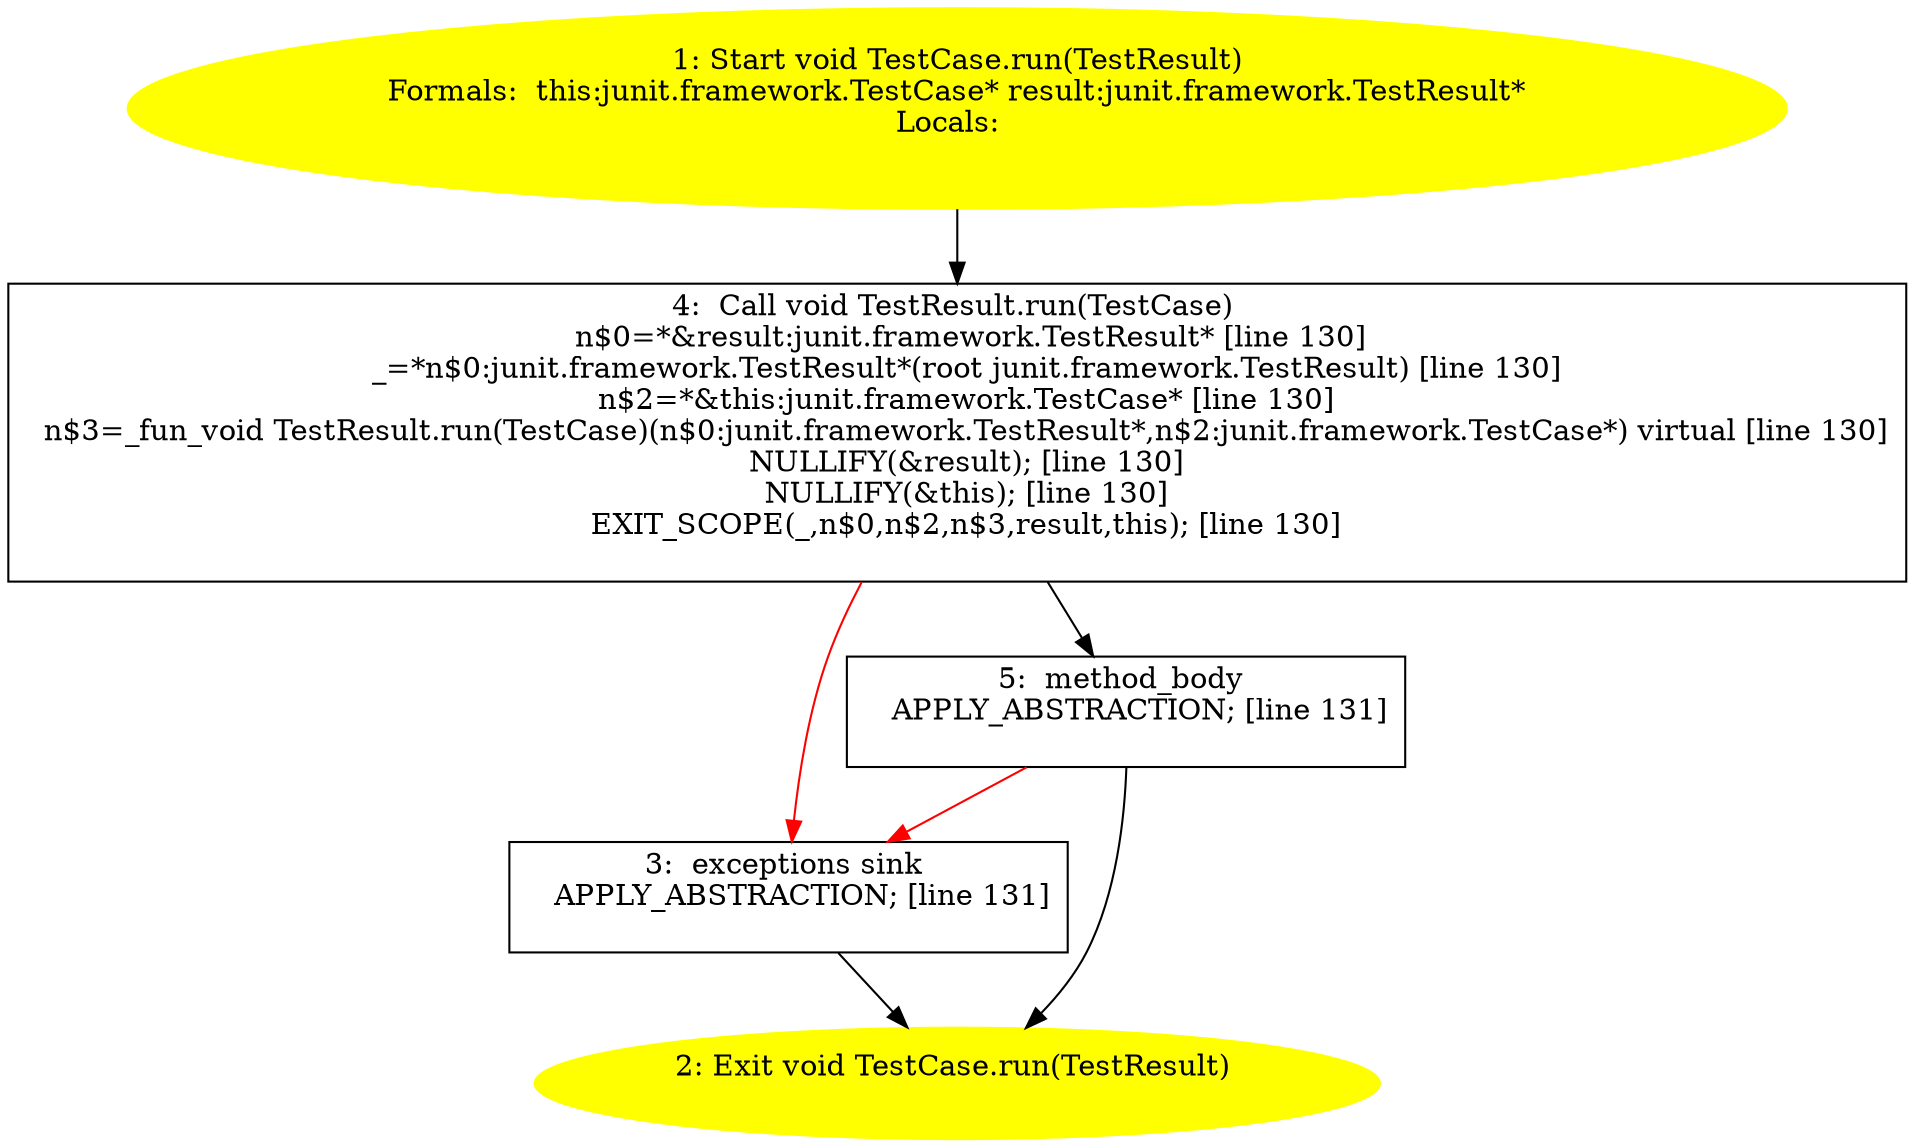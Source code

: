 /* @generated */
digraph cfg {
"junit.framework.TestCase.run(junit.framework.TestResult):void.04aaae425abea6db0e6a13668bdbfaa9_1" [label="1: Start void TestCase.run(TestResult)\nFormals:  this:junit.framework.TestCase* result:junit.framework.TestResult*\nLocals:  \n  " color=yellow style=filled]
	

	 "junit.framework.TestCase.run(junit.framework.TestResult):void.04aaae425abea6db0e6a13668bdbfaa9_1" -> "junit.framework.TestCase.run(junit.framework.TestResult):void.04aaae425abea6db0e6a13668bdbfaa9_4" ;
"junit.framework.TestCase.run(junit.framework.TestResult):void.04aaae425abea6db0e6a13668bdbfaa9_2" [label="2: Exit void TestCase.run(TestResult) \n  " color=yellow style=filled]
	

"junit.framework.TestCase.run(junit.framework.TestResult):void.04aaae425abea6db0e6a13668bdbfaa9_3" [label="3:  exceptions sink \n   APPLY_ABSTRACTION; [line 131]\n " shape="box"]
	

	 "junit.framework.TestCase.run(junit.framework.TestResult):void.04aaae425abea6db0e6a13668bdbfaa9_3" -> "junit.framework.TestCase.run(junit.framework.TestResult):void.04aaae425abea6db0e6a13668bdbfaa9_2" ;
"junit.framework.TestCase.run(junit.framework.TestResult):void.04aaae425abea6db0e6a13668bdbfaa9_4" [label="4:  Call void TestResult.run(TestCase) \n   n$0=*&result:junit.framework.TestResult* [line 130]\n  _=*n$0:junit.framework.TestResult*(root junit.framework.TestResult) [line 130]\n  n$2=*&this:junit.framework.TestCase* [line 130]\n  n$3=_fun_void TestResult.run(TestCase)(n$0:junit.framework.TestResult*,n$2:junit.framework.TestCase*) virtual [line 130]\n  NULLIFY(&result); [line 130]\n  NULLIFY(&this); [line 130]\n  EXIT_SCOPE(_,n$0,n$2,n$3,result,this); [line 130]\n " shape="box"]
	

	 "junit.framework.TestCase.run(junit.framework.TestResult):void.04aaae425abea6db0e6a13668bdbfaa9_4" -> "junit.framework.TestCase.run(junit.framework.TestResult):void.04aaae425abea6db0e6a13668bdbfaa9_5" ;
	 "junit.framework.TestCase.run(junit.framework.TestResult):void.04aaae425abea6db0e6a13668bdbfaa9_4" -> "junit.framework.TestCase.run(junit.framework.TestResult):void.04aaae425abea6db0e6a13668bdbfaa9_3" [color="red" ];
"junit.framework.TestCase.run(junit.framework.TestResult):void.04aaae425abea6db0e6a13668bdbfaa9_5" [label="5:  method_body \n   APPLY_ABSTRACTION; [line 131]\n " shape="box"]
	

	 "junit.framework.TestCase.run(junit.framework.TestResult):void.04aaae425abea6db0e6a13668bdbfaa9_5" -> "junit.framework.TestCase.run(junit.framework.TestResult):void.04aaae425abea6db0e6a13668bdbfaa9_2" ;
	 "junit.framework.TestCase.run(junit.framework.TestResult):void.04aaae425abea6db0e6a13668bdbfaa9_5" -> "junit.framework.TestCase.run(junit.framework.TestResult):void.04aaae425abea6db0e6a13668bdbfaa9_3" [color="red" ];
}
